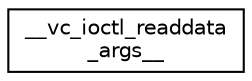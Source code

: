 digraph "类继承关系图"
{
  edge [fontname="Helvetica",fontsize="10",labelfontname="Helvetica",labelfontsize="10"];
  node [fontname="Helvetica",fontsize="10",shape=record];
  rankdir="LR";
  Node0 [label="__vc_ioctl_readdata\l_args__",height=0.2,width=0.4,color="black", fillcolor="white", style="filled",URL="$struct____vc__ioctl__readdata__args____.html"];
}
